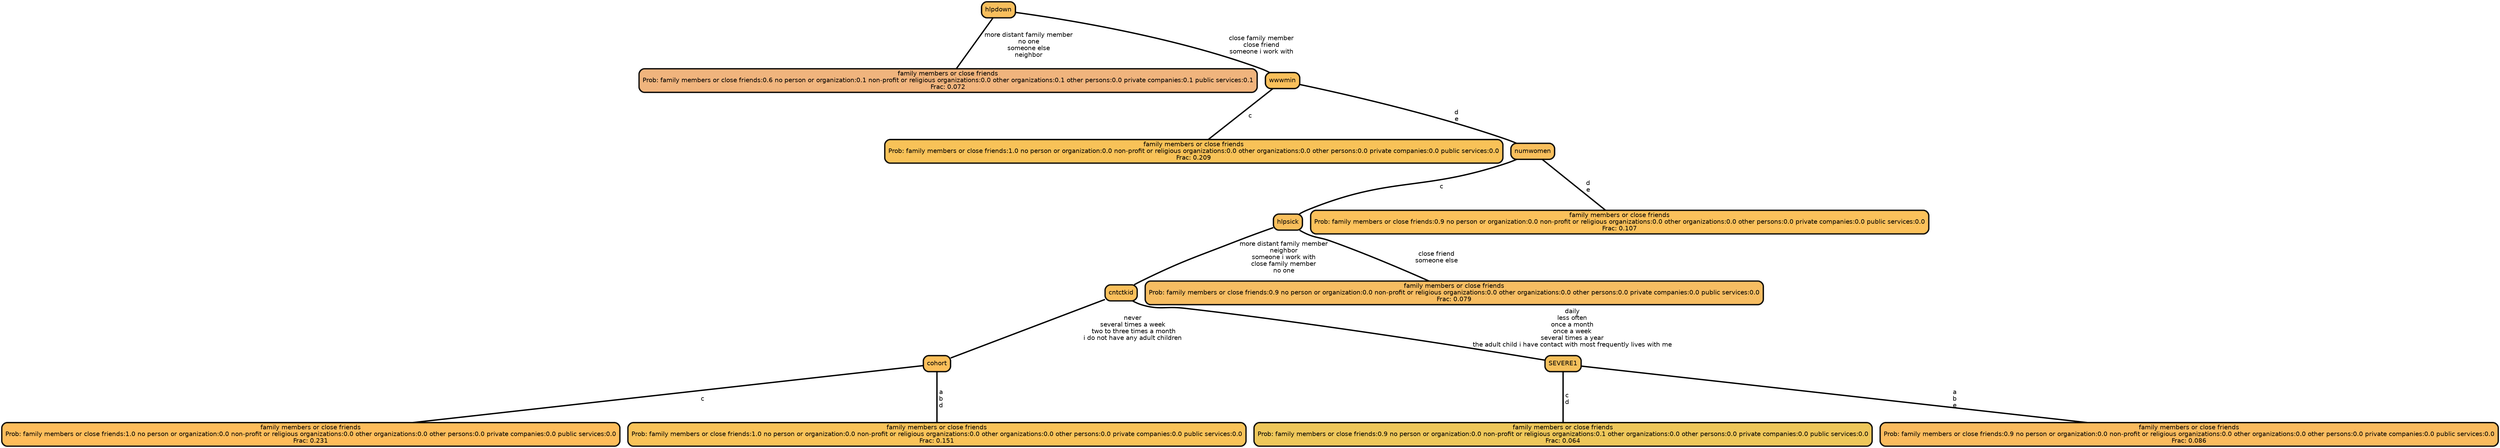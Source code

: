 graph Tree {
node [shape=box, style="filled, rounded",color="black",penwidth="3",fontcolor="black",                 fontname=helvetica] ;
graph [ranksep="0 equally", splines=straight,                 bgcolor=transparent, dpi=200] ;
edge [fontname=helvetica, color=black] ;
0 [label="family members or close friends
Prob: family members or close friends:0.6 no person or organization:0.1 non-profit or religious organizations:0.0 other organizations:0.1 other persons:0.0 private companies:0.1 public services:0.1
Frac: 0.072", fillcolor="#f0b47d"] ;
1 [label="hlpdown", fillcolor="#f8bf5d"] ;
2 [label="family members or close friends
Prob: family members or close friends:1.0 no person or organization:0.0 non-profit or religious organizations:0.0 other organizations:0.0 other persons:0.0 private companies:0.0 public services:0.0
Frac: 0.209", fillcolor="#f8c258"] ;
3 [label="wwwmin", fillcolor="#f9c05b"] ;
4 [label="family members or close friends
Prob: family members or close friends:1.0 no person or organization:0.0 non-profit or religious organizations:0.0 other organizations:0.0 other persons:0.0 private companies:0.0 public services:0.0
Frac: 0.231", fillcolor="#febd5b"] ;
5 [label="cohort", fillcolor="#fcbf5a"] ;
6 [label="family members or close friends
Prob: family members or close friends:1.0 no person or organization:0.0 non-profit or religious organizations:0.0 other organizations:0.0 other persons:0.0 private companies:0.0 public services:0.0
Frac: 0.151", fillcolor="#f9c359"] ;
7 [label="cntctkid", fillcolor="#fac05b"] ;
8 [label="family members or close friends
Prob: family members or close friends:0.9 no person or organization:0.0 non-profit or religious organizations:0.1 other organizations:0.0 other persons:0.0 private companies:0.0 public services:0.0
Frac: 0.064", fillcolor="#eec75a"] ;
9 [label="SEVERE1", fillcolor="#f5c05c"] ;
10 [label="family members or close friends
Prob: family members or close friends:0.9 no person or organization:0.0 non-profit or religious organizations:0.0 other organizations:0.0 other persons:0.0 private companies:0.0 public services:0.0
Frac: 0.086", fillcolor="#fabb5e"] ;
11 [label="hlpsick", fillcolor="#f9bf5c"] ;
12 [label="family members or close friends
Prob: family members or close friends:0.9 no person or organization:0.0 non-profit or religious organizations:0.0 other organizations:0.0 other persons:0.0 private companies:0.0 public services:0.0
Frac: 0.079", fillcolor="#f6bd62"] ;
13 [label="numwomen", fillcolor="#f9bf5c"] ;
14 [label="family members or close friends
Prob: family members or close friends:0.9 no person or organization:0.0 non-profit or religious organizations:0.0 other organizations:0.0 other persons:0.0 private companies:0.0 public services:0.0
Frac: 0.107", fillcolor="#fbc15b"] ;
1 -- 0 [label=" more distant family member\n no one\n someone else\n neighbor",penwidth=3] ;
1 -- 3 [label=" close family member\n close friend\n someone i work with",penwidth=3] ;
3 -- 2 [label=" c",penwidth=3] ;
3 -- 13 [label=" d\n e",penwidth=3] ;
5 -- 4 [label=" c",penwidth=3] ;
5 -- 6 [label=" a\n b\n d",penwidth=3] ;
7 -- 5 [label=" never\n several times a week\n  two to three times a month\n i do not have any adult children",penwidth=3] ;
7 -- 9 [label=" daily\n less often\n once a month\n once a week\n several times a year\n the adult child i have contact with most frequently lives with me",penwidth=3] ;
9 -- 8 [label=" c\n d",penwidth=3] ;
9 -- 10 [label=" a\n b\n e",penwidth=3] ;
11 -- 7 [label=" more distant family member\n neighbor\n someone i work with\n close family member\n no one",penwidth=3] ;
11 -- 12 [label=" close friend\n someone else",penwidth=3] ;
13 -- 11 [label=" c",penwidth=3] ;
13 -- 14 [label=" d\n e",penwidth=3] ;
{rank = same;}}